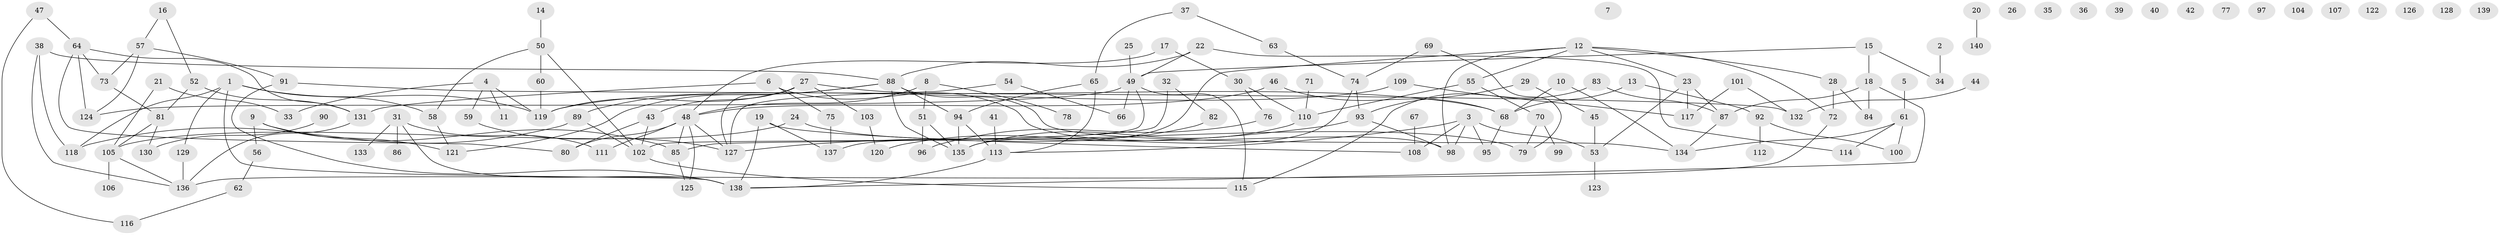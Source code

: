 // coarse degree distribution, {8: 0.031746031746031744, 1: 0.1111111111111111, 13: 0.015873015873015872, 6: 0.047619047619047616, 5: 0.047619047619047616, 4: 0.07936507936507936, 0: 0.25396825396825395, 7: 0.047619047619047616, 2: 0.2222222222222222, 10: 0.015873015873015872, 3: 0.1111111111111111, 9: 0.015873015873015872}
// Generated by graph-tools (version 1.1) at 2025/16/03/04/25 18:16:30]
// undirected, 140 vertices, 179 edges
graph export_dot {
graph [start="1"]
  node [color=gray90,style=filled];
  1;
  2;
  3;
  4;
  5;
  6;
  7;
  8;
  9;
  10;
  11;
  12;
  13;
  14;
  15;
  16;
  17;
  18;
  19;
  20;
  21;
  22;
  23;
  24;
  25;
  26;
  27;
  28;
  29;
  30;
  31;
  32;
  33;
  34;
  35;
  36;
  37;
  38;
  39;
  40;
  41;
  42;
  43;
  44;
  45;
  46;
  47;
  48;
  49;
  50;
  51;
  52;
  53;
  54;
  55;
  56;
  57;
  58;
  59;
  60;
  61;
  62;
  63;
  64;
  65;
  66;
  67;
  68;
  69;
  70;
  71;
  72;
  73;
  74;
  75;
  76;
  77;
  78;
  79;
  80;
  81;
  82;
  83;
  84;
  85;
  86;
  87;
  88;
  89;
  90;
  91;
  92;
  93;
  94;
  95;
  96;
  97;
  98;
  99;
  100;
  101;
  102;
  103;
  104;
  105;
  106;
  107;
  108;
  109;
  110;
  111;
  112;
  113;
  114;
  115;
  116;
  117;
  118;
  119;
  120;
  121;
  122;
  123;
  124;
  125;
  126;
  127;
  128;
  129;
  130;
  131;
  132;
  133;
  134;
  135;
  136;
  137;
  138;
  139;
  140;
  1 -- 58;
  1 -- 118;
  1 -- 119;
  1 -- 129;
  1 -- 138;
  2 -- 34;
  3 -- 53;
  3 -- 95;
  3 -- 98;
  3 -- 108;
  3 -- 113;
  4 -- 11;
  4 -- 33;
  4 -- 59;
  4 -- 119;
  5 -- 61;
  6 -- 75;
  6 -- 98;
  6 -- 131;
  8 -- 48;
  8 -- 51;
  8 -- 78;
  9 -- 56;
  9 -- 85;
  9 -- 121;
  10 -- 68;
  10 -- 134;
  12 -- 23;
  12 -- 28;
  12 -- 55;
  12 -- 72;
  12 -- 98;
  12 -- 137;
  13 -- 68;
  13 -- 92;
  14 -- 50;
  15 -- 18;
  15 -- 34;
  15 -- 49;
  16 -- 52;
  16 -- 57;
  17 -- 30;
  17 -- 48;
  18 -- 84;
  18 -- 87;
  18 -- 138;
  19 -- 108;
  19 -- 137;
  19 -- 138;
  20 -- 140;
  21 -- 33;
  21 -- 105;
  22 -- 49;
  22 -- 88;
  22 -- 114;
  23 -- 53;
  23 -- 87;
  23 -- 117;
  24 -- 79;
  24 -- 105;
  25 -- 49;
  27 -- 43;
  27 -- 68;
  27 -- 103;
  27 -- 119;
  27 -- 127;
  28 -- 72;
  28 -- 84;
  29 -- 45;
  29 -- 93;
  30 -- 76;
  30 -- 110;
  31 -- 86;
  31 -- 111;
  31 -- 133;
  31 -- 138;
  32 -- 82;
  32 -- 85;
  37 -- 63;
  37 -- 65;
  38 -- 88;
  38 -- 118;
  38 -- 136;
  41 -- 113;
  43 -- 80;
  43 -- 102;
  44 -- 132;
  45 -- 53;
  46 -- 48;
  46 -- 68;
  47 -- 64;
  47 -- 116;
  48 -- 80;
  48 -- 85;
  48 -- 111;
  48 -- 125;
  48 -- 127;
  49 -- 66;
  49 -- 102;
  49 -- 115;
  49 -- 124;
  50 -- 58;
  50 -- 60;
  50 -- 102;
  51 -- 96;
  51 -- 135;
  52 -- 81;
  52 -- 131;
  53 -- 123;
  54 -- 66;
  54 -- 127;
  55 -- 70;
  55 -- 110;
  56 -- 62;
  57 -- 73;
  57 -- 91;
  57 -- 124;
  58 -- 121;
  59 -- 127;
  60 -- 119;
  61 -- 100;
  61 -- 114;
  61 -- 134;
  62 -- 116;
  63 -- 74;
  64 -- 73;
  64 -- 80;
  64 -- 124;
  64 -- 131;
  65 -- 94;
  65 -- 113;
  67 -- 108;
  68 -- 95;
  69 -- 74;
  69 -- 79;
  70 -- 79;
  70 -- 99;
  71 -- 110;
  72 -- 136;
  73 -- 81;
  74 -- 93;
  74 -- 135;
  75 -- 137;
  76 -- 96;
  81 -- 105;
  81 -- 130;
  82 -- 120;
  83 -- 87;
  83 -- 115;
  85 -- 125;
  87 -- 134;
  88 -- 89;
  88 -- 94;
  88 -- 121;
  88 -- 134;
  88 -- 135;
  89 -- 102;
  89 -- 118;
  90 -- 130;
  91 -- 132;
  91 -- 138;
  92 -- 100;
  92 -- 112;
  93 -- 98;
  93 -- 127;
  94 -- 113;
  94 -- 135;
  101 -- 117;
  101 -- 132;
  102 -- 115;
  103 -- 120;
  105 -- 106;
  105 -- 136;
  109 -- 117;
  109 -- 119;
  110 -- 135;
  113 -- 138;
  129 -- 136;
  131 -- 136;
}
